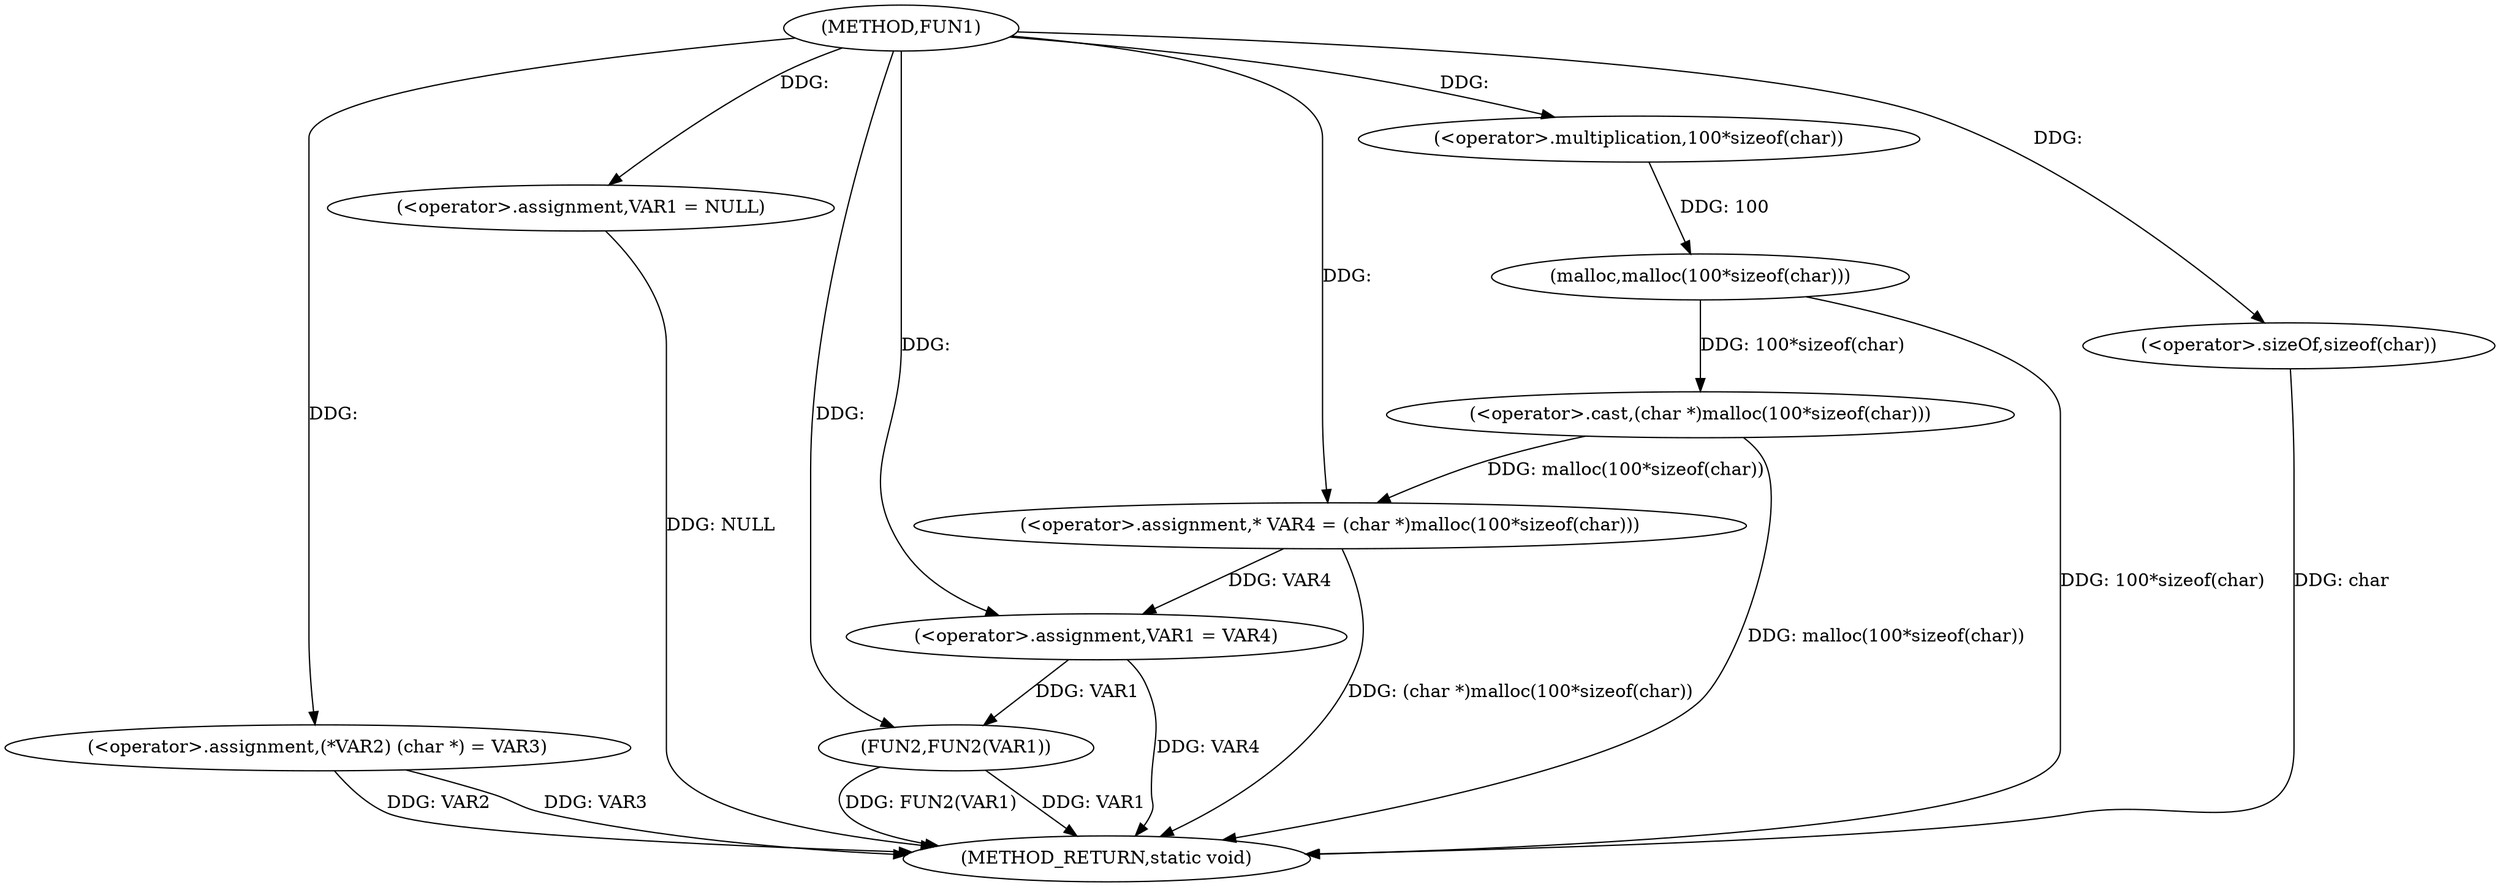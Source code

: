 digraph FUN1 {  
"1000100" [label = "(METHOD,FUN1)" ]
"1000126" [label = "(METHOD_RETURN,static void)" ]
"1000104" [label = "(<operator>.assignment,(*VAR2) (char *) = VAR3)" ]
"1000107" [label = "(<operator>.assignment,VAR1 = NULL)" ]
"1000112" [label = "(<operator>.assignment,* VAR4 = (char *)malloc(100*sizeof(char)))" ]
"1000114" [label = "(<operator>.cast,(char *)malloc(100*sizeof(char)))" ]
"1000116" [label = "(malloc,malloc(100*sizeof(char)))" ]
"1000117" [label = "(<operator>.multiplication,100*sizeof(char))" ]
"1000119" [label = "(<operator>.sizeOf,sizeof(char))" ]
"1000121" [label = "(<operator>.assignment,VAR1 = VAR4)" ]
"1000124" [label = "(FUN2,FUN2(VAR1))" ]
  "1000116" -> "1000126"  [ label = "DDG: 100*sizeof(char)"] 
  "1000124" -> "1000126"  [ label = "DDG: VAR1"] 
  "1000104" -> "1000126"  [ label = "DDG: VAR2"] 
  "1000112" -> "1000126"  [ label = "DDG: (char *)malloc(100*sizeof(char))"] 
  "1000121" -> "1000126"  [ label = "DDG: VAR4"] 
  "1000119" -> "1000126"  [ label = "DDG: char"] 
  "1000114" -> "1000126"  [ label = "DDG: malloc(100*sizeof(char))"] 
  "1000124" -> "1000126"  [ label = "DDG: FUN2(VAR1)"] 
  "1000104" -> "1000126"  [ label = "DDG: VAR3"] 
  "1000107" -> "1000126"  [ label = "DDG: NULL"] 
  "1000100" -> "1000104"  [ label = "DDG: "] 
  "1000100" -> "1000107"  [ label = "DDG: "] 
  "1000114" -> "1000112"  [ label = "DDG: malloc(100*sizeof(char))"] 
  "1000100" -> "1000112"  [ label = "DDG: "] 
  "1000116" -> "1000114"  [ label = "DDG: 100*sizeof(char)"] 
  "1000117" -> "1000116"  [ label = "DDG: 100"] 
  "1000100" -> "1000117"  [ label = "DDG: "] 
  "1000100" -> "1000119"  [ label = "DDG: "] 
  "1000112" -> "1000121"  [ label = "DDG: VAR4"] 
  "1000100" -> "1000121"  [ label = "DDG: "] 
  "1000121" -> "1000124"  [ label = "DDG: VAR1"] 
  "1000100" -> "1000124"  [ label = "DDG: "] 
}
